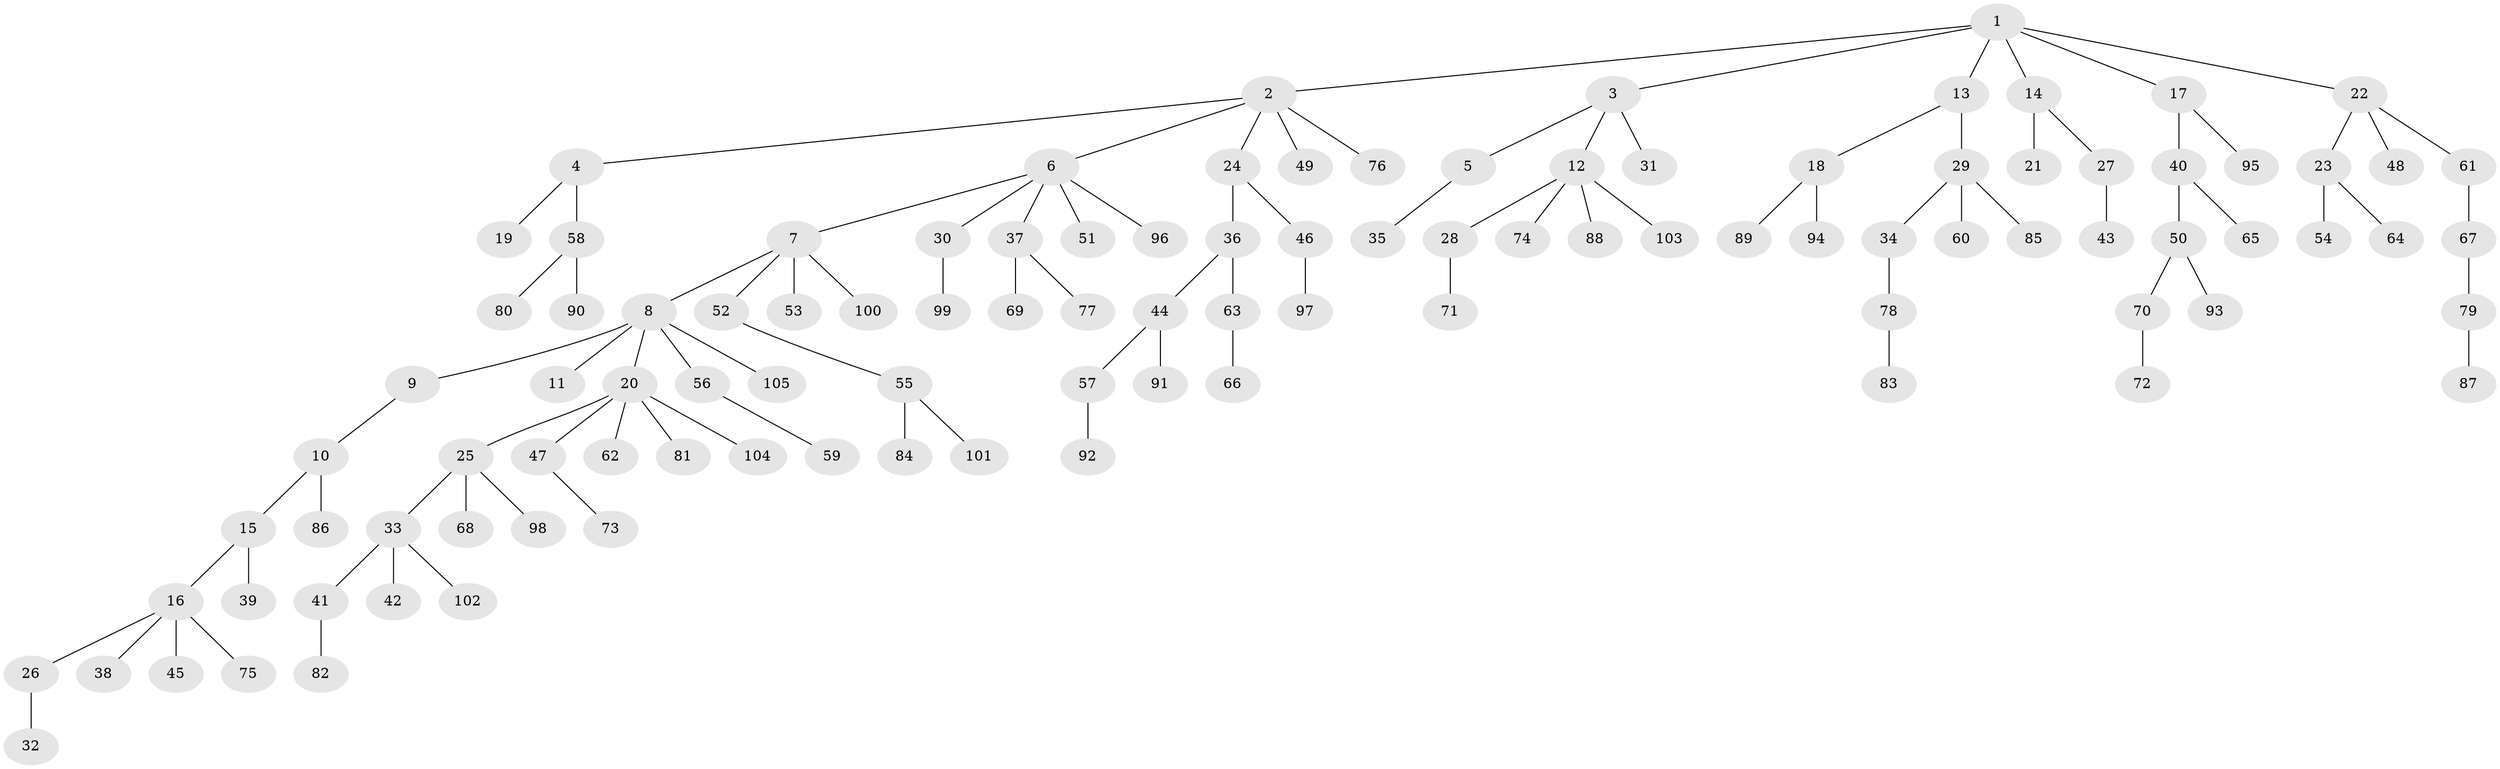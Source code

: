 // coarse degree distribution, {2: 0.19230769230769232, 1: 0.7307692307692307, 13: 0.019230769230769232, 16: 0.019230769230769232, 10: 0.019230769230769232, 5: 0.019230769230769232}
// Generated by graph-tools (version 1.1) at 2025/56/03/04/25 21:56:27]
// undirected, 105 vertices, 104 edges
graph export_dot {
graph [start="1"]
  node [color=gray90,style=filled];
  1;
  2;
  3;
  4;
  5;
  6;
  7;
  8;
  9;
  10;
  11;
  12;
  13;
  14;
  15;
  16;
  17;
  18;
  19;
  20;
  21;
  22;
  23;
  24;
  25;
  26;
  27;
  28;
  29;
  30;
  31;
  32;
  33;
  34;
  35;
  36;
  37;
  38;
  39;
  40;
  41;
  42;
  43;
  44;
  45;
  46;
  47;
  48;
  49;
  50;
  51;
  52;
  53;
  54;
  55;
  56;
  57;
  58;
  59;
  60;
  61;
  62;
  63;
  64;
  65;
  66;
  67;
  68;
  69;
  70;
  71;
  72;
  73;
  74;
  75;
  76;
  77;
  78;
  79;
  80;
  81;
  82;
  83;
  84;
  85;
  86;
  87;
  88;
  89;
  90;
  91;
  92;
  93;
  94;
  95;
  96;
  97;
  98;
  99;
  100;
  101;
  102;
  103;
  104;
  105;
  1 -- 2;
  1 -- 3;
  1 -- 13;
  1 -- 14;
  1 -- 17;
  1 -- 22;
  2 -- 4;
  2 -- 6;
  2 -- 24;
  2 -- 49;
  2 -- 76;
  3 -- 5;
  3 -- 12;
  3 -- 31;
  4 -- 19;
  4 -- 58;
  5 -- 35;
  6 -- 7;
  6 -- 30;
  6 -- 37;
  6 -- 51;
  6 -- 96;
  7 -- 8;
  7 -- 52;
  7 -- 53;
  7 -- 100;
  8 -- 9;
  8 -- 11;
  8 -- 20;
  8 -- 56;
  8 -- 105;
  9 -- 10;
  10 -- 15;
  10 -- 86;
  12 -- 28;
  12 -- 74;
  12 -- 88;
  12 -- 103;
  13 -- 18;
  13 -- 29;
  14 -- 21;
  14 -- 27;
  15 -- 16;
  15 -- 39;
  16 -- 26;
  16 -- 38;
  16 -- 45;
  16 -- 75;
  17 -- 40;
  17 -- 95;
  18 -- 89;
  18 -- 94;
  20 -- 25;
  20 -- 47;
  20 -- 62;
  20 -- 81;
  20 -- 104;
  22 -- 23;
  22 -- 48;
  22 -- 61;
  23 -- 54;
  23 -- 64;
  24 -- 36;
  24 -- 46;
  25 -- 33;
  25 -- 68;
  25 -- 98;
  26 -- 32;
  27 -- 43;
  28 -- 71;
  29 -- 34;
  29 -- 60;
  29 -- 85;
  30 -- 99;
  33 -- 41;
  33 -- 42;
  33 -- 102;
  34 -- 78;
  36 -- 44;
  36 -- 63;
  37 -- 69;
  37 -- 77;
  40 -- 50;
  40 -- 65;
  41 -- 82;
  44 -- 57;
  44 -- 91;
  46 -- 97;
  47 -- 73;
  50 -- 70;
  50 -- 93;
  52 -- 55;
  55 -- 84;
  55 -- 101;
  56 -- 59;
  57 -- 92;
  58 -- 80;
  58 -- 90;
  61 -- 67;
  63 -- 66;
  67 -- 79;
  70 -- 72;
  78 -- 83;
  79 -- 87;
}
